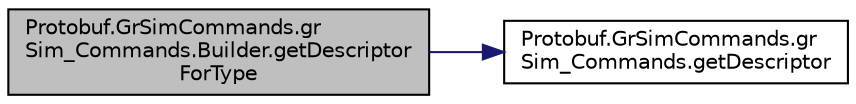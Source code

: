 digraph "Protobuf.GrSimCommands.grSim_Commands.Builder.getDescriptorForType"
{
 // INTERACTIVE_SVG=YES
  edge [fontname="Helvetica",fontsize="10",labelfontname="Helvetica",labelfontsize="10"];
  node [fontname="Helvetica",fontsize="10",shape=record];
  rankdir="LR";
  Node1 [label="Protobuf.GrSimCommands.gr\lSim_Commands.Builder.getDescriptor\lForType",height=0.2,width=0.4,color="black", fillcolor="grey75", style="filled", fontcolor="black"];
  Node1 -> Node2 [color="midnightblue",fontsize="10",style="solid",fontname="Helvetica"];
  Node2 [label="Protobuf.GrSimCommands.gr\lSim_Commands.getDescriptor",height=0.2,width=0.4,color="black", fillcolor="white", style="filled",URL="$df/d61/class_protobuf_1_1_gr_sim_commands_1_1gr_sim___commands.html#a5cc729d3ba408da05939a43e58a836d9"];
}
